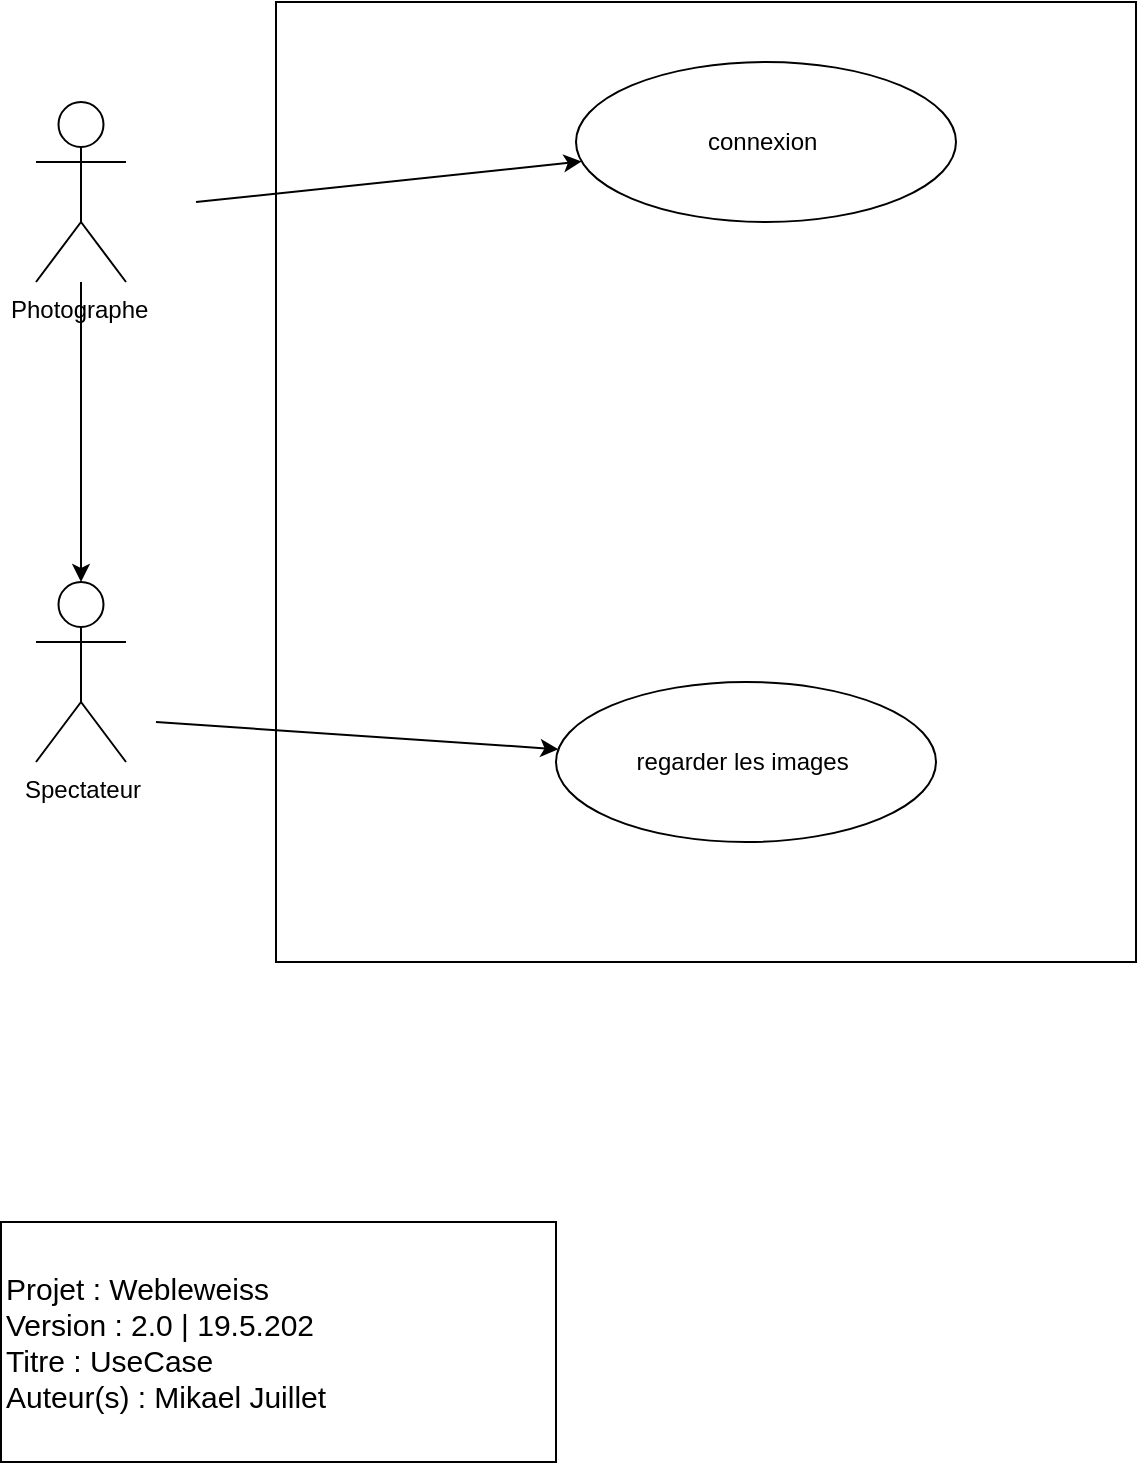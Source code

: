 <mxfile version="14.6.5" type="device"><diagram id="8bdCO9EORhN73D_JbxSw" name="Page-1"><mxGraphModel dx="1038" dy="631" grid="1" gridSize="10" guides="1" tooltips="1" connect="1" arrows="1" fold="1" page="1" pageScale="1" pageWidth="827" pageHeight="1169" math="0" shadow="0"><root><mxCell id="0"/><mxCell id="1" parent="0"/><mxCell id="QfLs8lN6jnSJe5Xpegqf-3" value="" style="edgeStyle=orthogonalEdgeStyle;rounded=0;orthogonalLoop=1;jettySize=auto;html=1;" parent="1" source="QfLs8lN6jnSJe5Xpegqf-1" target="QfLs8lN6jnSJe5Xpegqf-2" edge="1"><mxGeometry relative="1" as="geometry"/></mxCell><mxCell id="QfLs8lN6jnSJe5Xpegqf-1" value="Photographe&amp;nbsp;" style="shape=umlActor;verticalLabelPosition=bottom;verticalAlign=top;html=1;outlineConnect=0;" parent="1" vertex="1"><mxGeometry x="60" y="130" width="45" height="90" as="geometry"/></mxCell><mxCell id="QfLs8lN6jnSJe5Xpegqf-2" value="Spectateur" style="shape=umlActor;verticalLabelPosition=bottom;verticalAlign=top;html=1;outlineConnect=0;" parent="1" vertex="1"><mxGeometry x="60" y="370" width="45" height="90" as="geometry"/></mxCell><mxCell id="QfLs8lN6jnSJe5Xpegqf-5" value="" style="endArrow=classic;html=1;" parent="1" target="QfLs8lN6jnSJe5Xpegqf-6" edge="1"><mxGeometry width="50" height="50" relative="1" as="geometry"><mxPoint x="120" y="440" as="sourcePoint"/><mxPoint x="320" y="460" as="targetPoint"/></mxGeometry></mxCell><mxCell id="QfLs8lN6jnSJe5Xpegqf-6" value="regarder les images&amp;nbsp;" style="ellipse;whiteSpace=wrap;html=1;" parent="1" vertex="1"><mxGeometry x="320" y="420" width="190" height="80" as="geometry"/></mxCell><mxCell id="QfLs8lN6jnSJe5Xpegqf-10" value="" style="endArrow=classic;html=1;" parent="1" target="QfLs8lN6jnSJe5Xpegqf-11" edge="1"><mxGeometry width="50" height="50" relative="1" as="geometry"><mxPoint x="140" y="180" as="sourcePoint"/><mxPoint x="320" y="370" as="targetPoint"/></mxGeometry></mxCell><mxCell id="QfLs8lN6jnSJe5Xpegqf-11" value="connexion&amp;nbsp;" style="ellipse;whiteSpace=wrap;html=1;" parent="1" vertex="1"><mxGeometry x="330" y="110" width="190" height="80" as="geometry"/></mxCell><mxCell id="2iYLTo3xdMY3kFBH0KXp-1" value="&lt;div style=&quot;font-size: 15px&quot;&gt;Projet : Webleweiss&lt;/div&gt;&lt;div style=&quot;font-size: 15px&quot;&gt;Version : 2.0 | 19.5.202&lt;/div&gt;&lt;div style=&quot;font-size: 15px&quot;&gt;Titre : UseCase&lt;/div&gt;&lt;div style=&quot;font-size: 15px&quot;&gt;Auteur(s) : Mikael Juillet&amp;nbsp;&lt;/div&gt;" style="rounded=0;whiteSpace=wrap;html=1;align=left;" parent="1" vertex="1"><mxGeometry x="42.5" y="690" width="277.5" height="120" as="geometry"/></mxCell><mxCell id="j_kYZSQ1dU1JA8NiJp24-1" value="" style="rounded=0;whiteSpace=wrap;html=1;fillColor=none;" vertex="1" parent="1"><mxGeometry x="180" y="80" width="430" height="480" as="geometry"/></mxCell></root></mxGraphModel></diagram></mxfile>
